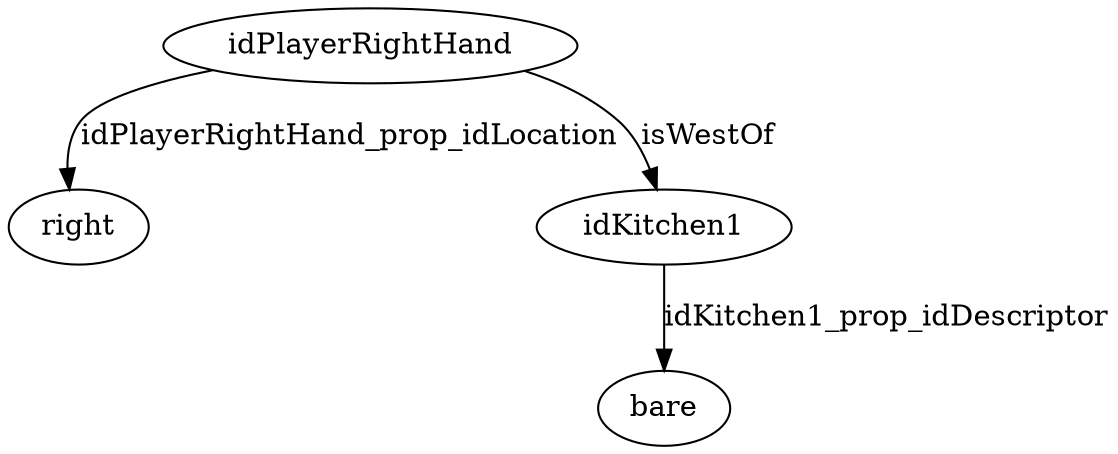 strict digraph  {
idPlayerRightHand [node_type=entity_node, root=root];
right;
idKitchen1;
bare;
idPlayerRightHand -> right  [edge_type=property, label=idPlayerRightHand_prop_idLocation];
idPlayerRightHand -> idKitchen1  [edge_type=relationship, label=isWestOf];
idKitchen1 -> bare  [edge_type=property, label=idKitchen1_prop_idDescriptor];
}
